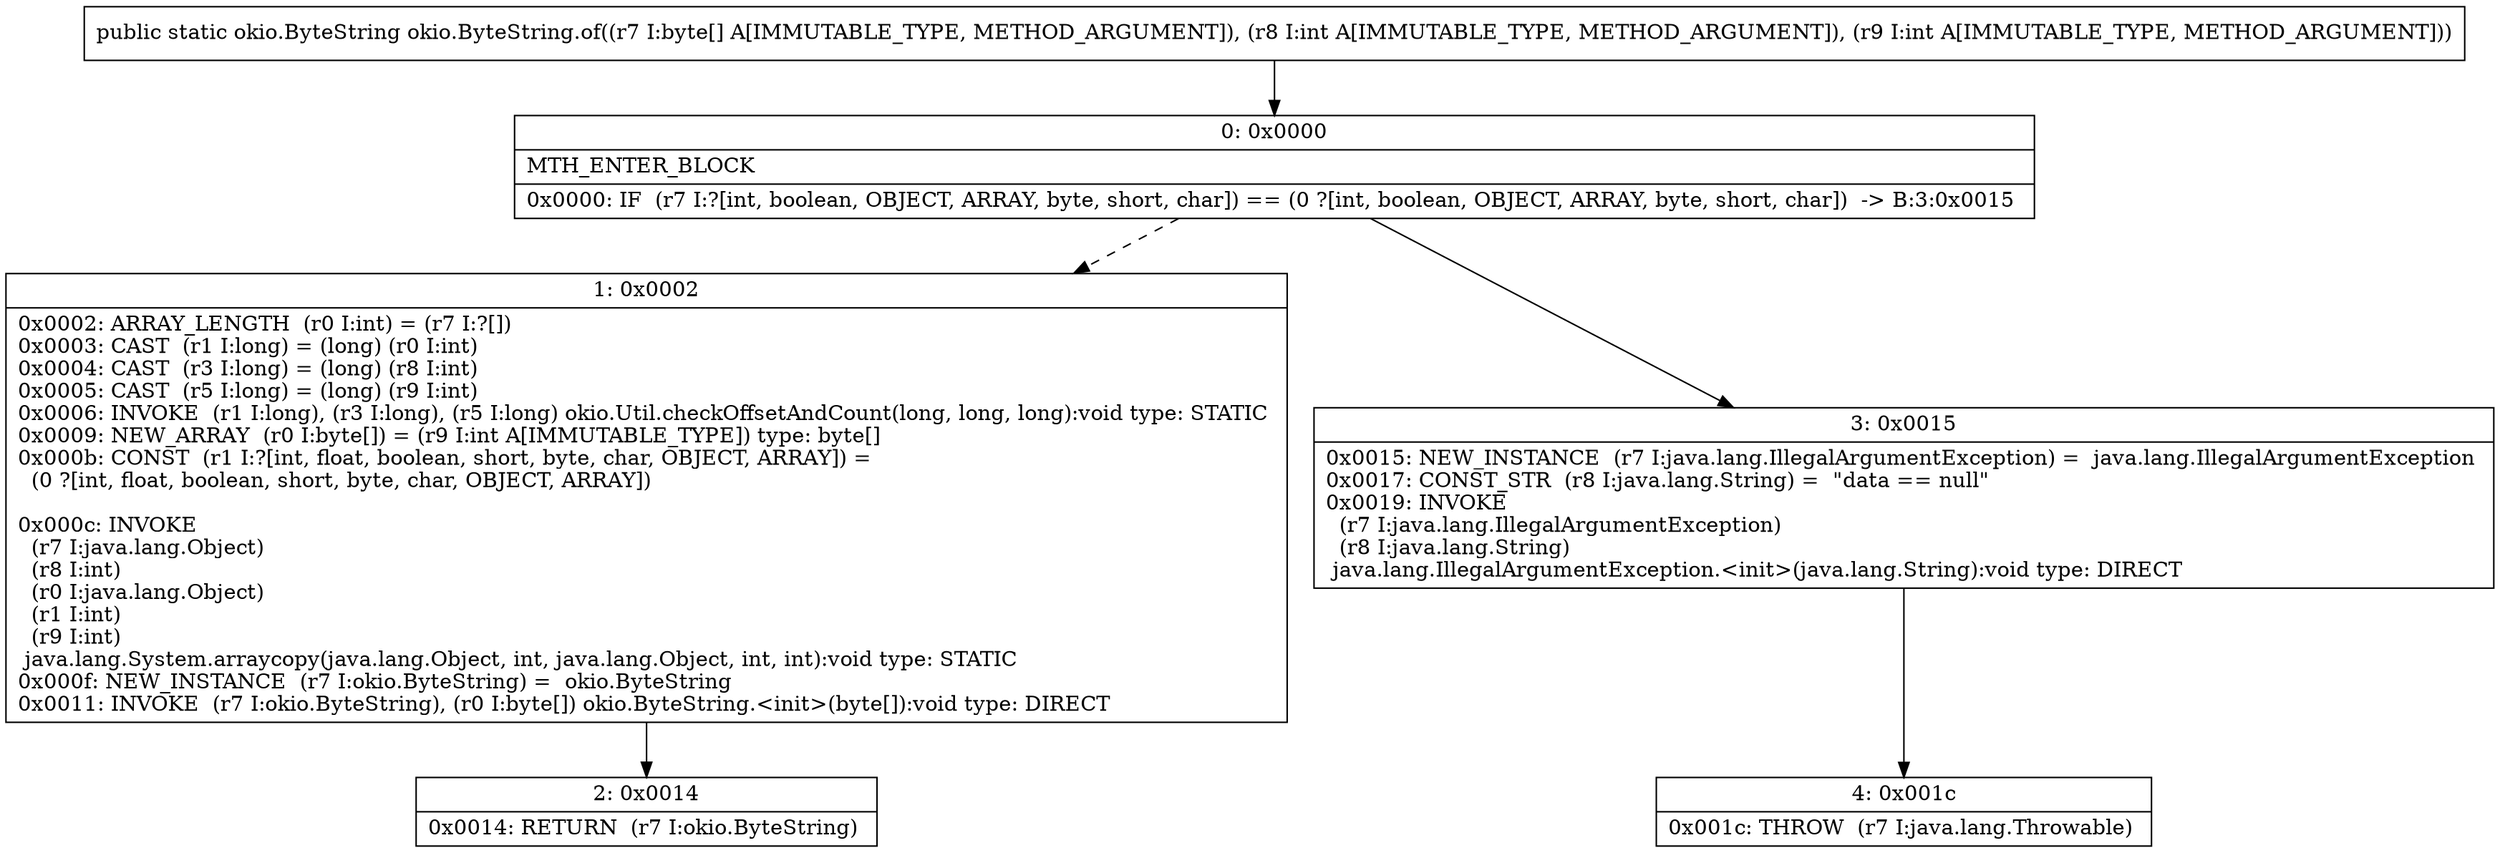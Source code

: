 digraph "CFG forokio.ByteString.of([BII)Lokio\/ByteString;" {
Node_0 [shape=record,label="{0\:\ 0x0000|MTH_ENTER_BLOCK\l|0x0000: IF  (r7 I:?[int, boolean, OBJECT, ARRAY, byte, short, char]) == (0 ?[int, boolean, OBJECT, ARRAY, byte, short, char])  \-\> B:3:0x0015 \l}"];
Node_1 [shape=record,label="{1\:\ 0x0002|0x0002: ARRAY_LENGTH  (r0 I:int) = (r7 I:?[]) \l0x0003: CAST  (r1 I:long) = (long) (r0 I:int) \l0x0004: CAST  (r3 I:long) = (long) (r8 I:int) \l0x0005: CAST  (r5 I:long) = (long) (r9 I:int) \l0x0006: INVOKE  (r1 I:long), (r3 I:long), (r5 I:long) okio.Util.checkOffsetAndCount(long, long, long):void type: STATIC \l0x0009: NEW_ARRAY  (r0 I:byte[]) = (r9 I:int A[IMMUTABLE_TYPE]) type: byte[] \l0x000b: CONST  (r1 I:?[int, float, boolean, short, byte, char, OBJECT, ARRAY]) = \l  (0 ?[int, float, boolean, short, byte, char, OBJECT, ARRAY])\l \l0x000c: INVOKE  \l  (r7 I:java.lang.Object)\l  (r8 I:int)\l  (r0 I:java.lang.Object)\l  (r1 I:int)\l  (r9 I:int)\l java.lang.System.arraycopy(java.lang.Object, int, java.lang.Object, int, int):void type: STATIC \l0x000f: NEW_INSTANCE  (r7 I:okio.ByteString) =  okio.ByteString \l0x0011: INVOKE  (r7 I:okio.ByteString), (r0 I:byte[]) okio.ByteString.\<init\>(byte[]):void type: DIRECT \l}"];
Node_2 [shape=record,label="{2\:\ 0x0014|0x0014: RETURN  (r7 I:okio.ByteString) \l}"];
Node_3 [shape=record,label="{3\:\ 0x0015|0x0015: NEW_INSTANCE  (r7 I:java.lang.IllegalArgumentException) =  java.lang.IllegalArgumentException \l0x0017: CONST_STR  (r8 I:java.lang.String) =  \"data == null\" \l0x0019: INVOKE  \l  (r7 I:java.lang.IllegalArgumentException)\l  (r8 I:java.lang.String)\l java.lang.IllegalArgumentException.\<init\>(java.lang.String):void type: DIRECT \l}"];
Node_4 [shape=record,label="{4\:\ 0x001c|0x001c: THROW  (r7 I:java.lang.Throwable) \l}"];
MethodNode[shape=record,label="{public static okio.ByteString okio.ByteString.of((r7 I:byte[] A[IMMUTABLE_TYPE, METHOD_ARGUMENT]), (r8 I:int A[IMMUTABLE_TYPE, METHOD_ARGUMENT]), (r9 I:int A[IMMUTABLE_TYPE, METHOD_ARGUMENT])) }"];
MethodNode -> Node_0;
Node_0 -> Node_1[style=dashed];
Node_0 -> Node_3;
Node_1 -> Node_2;
Node_3 -> Node_4;
}

